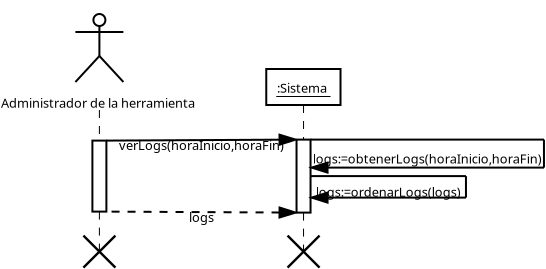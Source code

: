 <?xml version="1.0" encoding="UTF-8"?>
<dia:diagram xmlns:dia="http://www.lysator.liu.se/~alla/dia/">
  <dia:layer name="Background" visible="true">
    <dia:object type="UML - Actor" version="0" id="O0">
      <dia:attribute name="obj_pos">
        <dia:point val="5.622,4.27"/>
      </dia:attribute>
      <dia:attribute name="obj_bb">
        <dia:rectangle val="0.915,1.52;10.447,7.144"/>
      </dia:attribute>
      <dia:attribute name="elem_corner">
        <dia:point val="4.372,1.57"/>
      </dia:attribute>
      <dia:attribute name="elem_width">
        <dia:real val="2.5"/>
      </dia:attribute>
      <dia:attribute name="elem_height">
        <dia:real val="5.4"/>
      </dia:attribute>
      <dia:attribute name="line_colour">
        <dia:color val="#000000"/>
      </dia:attribute>
      <dia:attribute name="fill_colour">
        <dia:color val="#ffffff"/>
      </dia:attribute>
      <dia:attribute name="text">
        <dia:composite type="text">
          <dia:attribute name="string">
            <dia:string>#Administrador de la herramienta#</dia:string>
          </dia:attribute>
          <dia:attribute name="font">
            <dia:font family="sans" style="0" name="Helvetica"/>
          </dia:attribute>
          <dia:attribute name="height">
            <dia:real val="0.8"/>
          </dia:attribute>
          <dia:attribute name="pos">
            <dia:point val="5.622,6.713"/>
          </dia:attribute>
          <dia:attribute name="color">
            <dia:color val="#000000"/>
          </dia:attribute>
          <dia:attribute name="alignment">
            <dia:enum val="1"/>
          </dia:attribute>
        </dia:composite>
      </dia:attribute>
    </dia:object>
    <dia:object type="UML - Lifeline" version="0" id="O1">
      <dia:attribute name="obj_pos">
        <dia:point val="5.622,6.97"/>
      </dia:attribute>
      <dia:attribute name="obj_bb">
        <dia:rectangle val="4.473,6.945;6.772,14.875"/>
      </dia:attribute>
      <dia:attribute name="conn_endpoints">
        <dia:point val="5.622,6.97"/>
        <dia:point val="5.622,14.05"/>
      </dia:attribute>
      <dia:attribute name="line_colour">
        <dia:color val="#000000"/>
      </dia:attribute>
      <dia:attribute name="fill_colour">
        <dia:color val="#ffffff"/>
      </dia:attribute>
      <dia:attribute name="rtop">
        <dia:real val="1.53"/>
      </dia:attribute>
      <dia:attribute name="rbot">
        <dia:real val="5.08"/>
      </dia:attribute>
      <dia:attribute name="draw_focus">
        <dia:boolean val="true"/>
      </dia:attribute>
      <dia:attribute name="draw_cross">
        <dia:boolean val="true"/>
      </dia:attribute>
      <dia:attribute name="cpl_northwest">
        <dia:int val="1"/>
      </dia:attribute>
      <dia:attribute name="cpl_southwest">
        <dia:int val="1"/>
      </dia:attribute>
      <dia:attribute name="cpl_northeast">
        <dia:int val="1"/>
      </dia:attribute>
      <dia:attribute name="cpl_southeast">
        <dia:int val="1"/>
      </dia:attribute>
      <dia:connections>
        <dia:connection handle="0" to="O0" connection="6"/>
      </dia:connections>
    </dia:object>
    <dia:object type="UML - Object" version="0" id="O2">
      <dia:attribute name="obj_pos">
        <dia:point val="13.965,4.92"/>
      </dia:attribute>
      <dia:attribute name="obj_bb">
        <dia:rectangle val="13.915,4.87;17.742,6.77"/>
      </dia:attribute>
      <dia:attribute name="elem_corner">
        <dia:point val="13.965,4.92"/>
      </dia:attribute>
      <dia:attribute name="elem_width">
        <dia:real val="3.728"/>
      </dia:attribute>
      <dia:attribute name="elem_height">
        <dia:real val="1.8"/>
      </dia:attribute>
      <dia:attribute name="text_colour">
        <dia:color val="#000000"/>
      </dia:attribute>
      <dia:attribute name="line_colour">
        <dia:color val="#000000"/>
      </dia:attribute>
      <dia:attribute name="fill_colour">
        <dia:color val="#ffffff"/>
      </dia:attribute>
      <dia:attribute name="text">
        <dia:composite type="text">
          <dia:attribute name="string">
            <dia:string>#:Sistema #</dia:string>
          </dia:attribute>
          <dia:attribute name="font">
            <dia:font family="sans" style="0" name="Helvetica"/>
          </dia:attribute>
          <dia:attribute name="height">
            <dia:real val="0.8"/>
          </dia:attribute>
          <dia:attribute name="pos">
            <dia:point val="15.829,5.963"/>
          </dia:attribute>
          <dia:attribute name="color">
            <dia:color val="#000000"/>
          </dia:attribute>
          <dia:attribute name="alignment">
            <dia:enum val="1"/>
          </dia:attribute>
        </dia:composite>
      </dia:attribute>
      <dia:attribute name="stereotype">
        <dia:string>##</dia:string>
      </dia:attribute>
      <dia:attribute name="exstate">
        <dia:string>##</dia:string>
      </dia:attribute>
      <dia:attribute name="attrib">
        <dia:composite type="text">
          <dia:attribute name="string">
            <dia:string>##</dia:string>
          </dia:attribute>
          <dia:attribute name="font">
            <dia:font family="sans" style="0" name="Helvetica"/>
          </dia:attribute>
          <dia:attribute name="height">
            <dia:real val="0.8"/>
          </dia:attribute>
          <dia:attribute name="pos">
            <dia:point val="0,0"/>
          </dia:attribute>
          <dia:attribute name="color">
            <dia:color val="#000000"/>
          </dia:attribute>
          <dia:attribute name="alignment">
            <dia:enum val="0"/>
          </dia:attribute>
        </dia:composite>
      </dia:attribute>
      <dia:attribute name="is_active">
        <dia:boolean val="false"/>
      </dia:attribute>
      <dia:attribute name="show_attribs">
        <dia:boolean val="false"/>
      </dia:attribute>
      <dia:attribute name="multiple">
        <dia:boolean val="false"/>
      </dia:attribute>
    </dia:object>
    <dia:object type="UML - Lifeline" version="0" id="O3">
      <dia:attribute name="obj_pos">
        <dia:point val="15.829,6.72"/>
      </dia:attribute>
      <dia:attribute name="obj_bb">
        <dia:rectangle val="14.679,6.695;16.979,14.875"/>
      </dia:attribute>
      <dia:attribute name="conn_endpoints">
        <dia:point val="15.829,6.72"/>
        <dia:point val="15.829,14.05"/>
      </dia:attribute>
      <dia:attribute name="line_colour">
        <dia:color val="#000000"/>
      </dia:attribute>
      <dia:attribute name="fill_colour">
        <dia:color val="#ffffff"/>
      </dia:attribute>
      <dia:attribute name="rtop">
        <dia:real val="1.73"/>
      </dia:attribute>
      <dia:attribute name="rbot">
        <dia:real val="5.38"/>
      </dia:attribute>
      <dia:attribute name="draw_focus">
        <dia:boolean val="true"/>
      </dia:attribute>
      <dia:attribute name="draw_cross">
        <dia:boolean val="true"/>
      </dia:attribute>
      <dia:attribute name="cpl_northwest">
        <dia:int val="1"/>
      </dia:attribute>
      <dia:attribute name="cpl_southwest">
        <dia:int val="1"/>
      </dia:attribute>
      <dia:attribute name="cpl_northeast">
        <dia:int val="1"/>
      </dia:attribute>
      <dia:attribute name="cpl_southeast">
        <dia:int val="1"/>
      </dia:attribute>
      <dia:connections>
        <dia:connection handle="0" to="O2" connection="6"/>
      </dia:connections>
    </dia:object>
    <dia:object type="UML - Message" version="0" id="O4">
      <dia:attribute name="obj_pos">
        <dia:point val="5.973,8.5"/>
      </dia:attribute>
      <dia:attribute name="obj_bb">
        <dia:rectangle val="5.922,8.05;15.531,9.232"/>
      </dia:attribute>
      <dia:attribute name="conn_endpoints">
        <dia:point val="5.973,8.5"/>
        <dia:point val="15.479,8.45"/>
      </dia:attribute>
      <dia:attribute name="text_colour">
        <dia:color val="#000000"/>
      </dia:attribute>
      <dia:attribute name="line_colour">
        <dia:color val="#000000"/>
      </dia:attribute>
      <dia:attribute name="text">
        <dia:string>#verLogs(horaInicio,horaFin)#</dia:string>
      </dia:attribute>
      <dia:attribute name="type">
        <dia:enum val="0"/>
      </dia:attribute>
      <dia:attribute name="text_pos">
        <dia:point val="10.726,8.975"/>
      </dia:attribute>
      <dia:connections>
        <dia:connection handle="0" to="O1" connection="1"/>
        <dia:connection handle="1" to="O3" connection="0"/>
      </dia:connections>
    </dia:object>
    <dia:object type="UML - Message" version="0" id="O5">
      <dia:attribute name="obj_pos">
        <dia:point val="16.179,8.45"/>
      </dia:attribute>
      <dia:attribute name="obj_bb">
        <dia:rectangle val="16.123,8.394;27.947,10.253"/>
      </dia:attribute>
      <dia:attribute name="conn_endpoints">
        <dia:point val="16.179,8.45"/>
        <dia:point val="27.85,9.85"/>
      </dia:attribute>
      <dia:attribute name="text_colour">
        <dia:color val="#000000"/>
      </dia:attribute>
      <dia:attribute name="line_colour">
        <dia:color val="#000000"/>
      </dia:attribute>
      <dia:attribute name="text">
        <dia:string>#logs:=obtenerLogs(horaInicio,horaFin)#</dia:string>
      </dia:attribute>
      <dia:attribute name="type">
        <dia:enum val="6"/>
      </dia:attribute>
      <dia:attribute name="text_pos">
        <dia:point val="22.014,9.65"/>
      </dia:attribute>
      <dia:connections>
        <dia:connection handle="0" to="O3" connection="1"/>
      </dia:connections>
    </dia:object>
    <dia:object type="UML - Message" version="0" id="O6">
      <dia:attribute name="obj_pos">
        <dia:point val="16.179,10.275"/>
      </dia:attribute>
      <dia:attribute name="obj_bb">
        <dia:rectangle val="16.122,10.219;24.054,11.753"/>
      </dia:attribute>
      <dia:attribute name="conn_endpoints">
        <dia:point val="16.179,10.275"/>
        <dia:point val="23.95,11.35"/>
      </dia:attribute>
      <dia:attribute name="text_colour">
        <dia:color val="#000000"/>
      </dia:attribute>
      <dia:attribute name="line_colour">
        <dia:color val="#000000"/>
      </dia:attribute>
      <dia:attribute name="text">
        <dia:string>#logs:=ordenarLogs(logs)#</dia:string>
      </dia:attribute>
      <dia:attribute name="type">
        <dia:enum val="6"/>
      </dia:attribute>
      <dia:attribute name="text_pos">
        <dia:point val="20.064,11.312"/>
      </dia:attribute>
      <dia:connections>
        <dia:connection handle="0" to="O3" connection="3"/>
      </dia:connections>
    </dia:object>
    <dia:object type="UML - Message" version="0" id="O7">
      <dia:attribute name="obj_pos">
        <dia:point val="15.479,12.1"/>
      </dia:attribute>
      <dia:attribute name="obj_bb">
        <dia:rectangle val="5.92,11.65;15.529,12.832"/>
      </dia:attribute>
      <dia:attribute name="conn_endpoints">
        <dia:point val="15.479,12.1"/>
        <dia:point val="5.973,12.05"/>
      </dia:attribute>
      <dia:attribute name="text_colour">
        <dia:color val="#000000"/>
      </dia:attribute>
      <dia:attribute name="line_colour">
        <dia:color val="#000000"/>
      </dia:attribute>
      <dia:attribute name="text">
        <dia:string>#logs#</dia:string>
      </dia:attribute>
      <dia:attribute name="type">
        <dia:enum val="4"/>
      </dia:attribute>
      <dia:attribute name="text_pos">
        <dia:point val="10.726,12.575"/>
      </dia:attribute>
      <dia:connections>
        <dia:connection handle="0" to="O3" connection="4"/>
        <dia:connection handle="1" to="O1" connection="5"/>
      </dia:connections>
    </dia:object>
  </dia:layer>
</dia:diagram>
